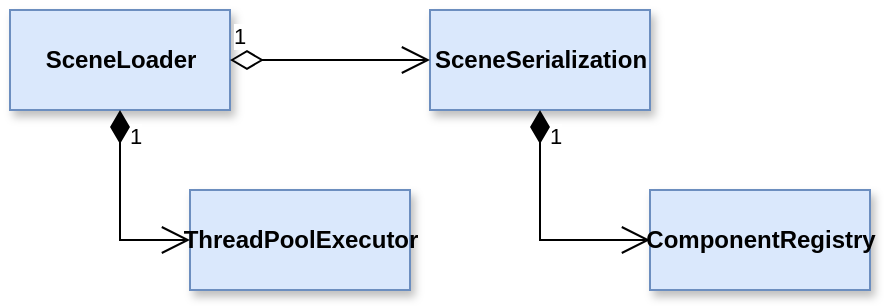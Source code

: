 <mxfile version="20.6.2" type="device" pages="3"><diagram id="tMH9aOabzaErOwwsEj9b" name="ページ1"><mxGraphModel dx="1550" dy="1234" grid="1" gridSize="10" guides="1" tooltips="1" connect="1" arrows="1" fold="1" page="1" pageScale="1" pageWidth="827" pageHeight="1169" math="0" shadow="0"><root><mxCell id="0"/><mxCell id="1" parent="0"/><mxCell id="bn_uPetIIjwD7vvWyb7a-1" value="SceneSerialization" style="html=1;fillColor=#dae8fc;strokeColor=#6c8ebf;fontStyle=1;shadow=1;" parent="1" vertex="1"><mxGeometry x="360" y="190" width="110" height="50" as="geometry"/></mxCell><mxCell id="bn_uPetIIjwD7vvWyb7a-2" value="ComponentRegistry" style="html=1;fillColor=#dae8fc;strokeColor=#6c8ebf;fontStyle=1;shadow=1;" parent="1" vertex="1"><mxGeometry x="470" y="280" width="110" height="50" as="geometry"/></mxCell><mxCell id="bn_uPetIIjwD7vvWyb7a-4" value="1" style="endArrow=open;html=1;endSize=12;startArrow=diamondThin;startSize=14;startFill=1;edgeStyle=orthogonalEdgeStyle;align=left;verticalAlign=top;rounded=0;elbow=vertical;" parent="1" source="bn_uPetIIjwD7vvWyb7a-1" target="bn_uPetIIjwD7vvWyb7a-2" edge="1"><mxGeometry x="-1" y="3" relative="1" as="geometry"><mxPoint x="440" y="310" as="sourcePoint"/><mxPoint x="600" y="310" as="targetPoint"/><Array as="points"><mxPoint x="415" y="305"/></Array></mxGeometry></mxCell><mxCell id="bn_uPetIIjwD7vvWyb7a-5" value="SceneLoader" style="html=1;fillColor=#dae8fc;strokeColor=#6c8ebf;fontStyle=1;shadow=1;" parent="1" vertex="1"><mxGeometry x="150" y="190" width="110" height="50" as="geometry"/></mxCell><mxCell id="bn_uPetIIjwD7vvWyb7a-6" value="1" style="endArrow=open;html=1;endSize=12;startArrow=diamondThin;startSize=14;startFill=0;edgeStyle=orthogonalEdgeStyle;align=left;verticalAlign=bottom;rounded=0;elbow=vertical;" parent="1" source="bn_uPetIIjwD7vvWyb7a-5" target="bn_uPetIIjwD7vvWyb7a-1" edge="1"><mxGeometry x="-1" y="3" relative="1" as="geometry"><mxPoint x="440" y="310" as="sourcePoint"/><mxPoint x="600" y="310" as="targetPoint"/></mxGeometry></mxCell><mxCell id="bn_uPetIIjwD7vvWyb7a-7" value="ThreadPoolExecutor" style="html=1;fillColor=#dae8fc;strokeColor=#6c8ebf;fontStyle=1;shadow=1;" parent="1" vertex="1"><mxGeometry x="240" y="280" width="110" height="50" as="geometry"/></mxCell><mxCell id="bn_uPetIIjwD7vvWyb7a-8" value="1" style="endArrow=open;html=1;endSize=12;startArrow=diamondThin;startSize=14;startFill=1;edgeStyle=orthogonalEdgeStyle;align=left;verticalAlign=top;rounded=0;elbow=vertical;" parent="1" source="bn_uPetIIjwD7vvWyb7a-5" target="bn_uPetIIjwD7vvWyb7a-7" edge="1"><mxGeometry x="-1" y="3" relative="1" as="geometry"><mxPoint x="330" y="380" as="sourcePoint"/><mxPoint x="490" y="380" as="targetPoint"/><Array as="points"><mxPoint x="205" y="305"/></Array></mxGeometry></mxCell></root></mxGraphModel></diagram><diagram id="lsjlEdWK4YIiSebPVF_P" name="Runtime vs serializable"><mxGraphModel dx="1550" dy="2403" grid="1" gridSize="10" guides="1" tooltips="1" connect="1" arrows="1" fold="1" page="1" pageScale="1" pageWidth="827" pageHeight="1169" math="0" shadow="0"><root><mxCell id="0"/><mxCell id="1" parent="0"/><mxCell id="n8vu50Pelt3z53HpjeEN-1" value="《Component》&lt;br&gt;TextRenderer" style="html=1;fillColor=#dae8fc;strokeColor=#6c8ebf;fontStyle=1;shadow=1;" parent="1" vertex="1"><mxGeometry x="160" y="200" width="110" height="50" as="geometry"/></mxCell><mxCell id="n8vu50Pelt3z53HpjeEN-2" value="《Resource》&lt;br&gt;Font" style="html=1;fillColor=#dae8fc;strokeColor=#6c8ebf;fontStyle=1;shadow=1;" parent="1" vertex="1"><mxGeometry x="200" y="440" width="110" height="50" as="geometry"/></mxCell><mxCell id="n8vu50Pelt3z53HpjeEN-3" value="text: string" style="html=1;fillColor=#dae8fc;strokeColor=#6c8ebf;fontStyle=1;shadow=1;" parent="1" vertex="1"><mxGeometry x="200" y="280" width="110" height="50" as="geometry"/></mxCell><mxCell id="n8vu50Pelt3z53HpjeEN-4" value="《Resource》&lt;br&gt;Material" style="html=1;fillColor=#dae8fc;strokeColor=#6c8ebf;fontStyle=1;shadow=1;" parent="1" vertex="1"><mxGeometry x="200" y="360" width="110" height="50" as="geometry"/></mxCell><mxCell id="n8vu50Pelt3z53HpjeEN-5" value="Base&lt;br&gt;SerializableComponent" style="html=1;fillColor=#dae8fc;strokeColor=#6c8ebf;fontStyle=1;shadow=1;" parent="1" vertex="1"><mxGeometry x="440" y="120" width="110" height="50" as="geometry"/></mxCell><mxCell id="n8vu50Pelt3z53HpjeEN-6" value="SerializableTextRenderer" style="html=1;fillColor=#dae8fc;strokeColor=#6c8ebf;fontStyle=1;shadow=1;" parent="1" vertex="1"><mxGeometry x="440" y="200" width="110" height="50" as="geometry"/></mxCell><mxCell id="n8vu50Pelt3z53HpjeEN-7" value="text: string" style="html=1;fillColor=#dae8fc;strokeColor=#6c8ebf;fontStyle=1;shadow=1;" parent="1" vertex="1"><mxGeometry x="480" y="280" width="110" height="50" as="geometry"/></mxCell><mxCell id="n8vu50Pelt3z53HpjeEN-8" value="materialName: string" style="html=1;fillColor=#dae8fc;strokeColor=#6c8ebf;fontStyle=1;shadow=1;" parent="1" vertex="1"><mxGeometry x="480" y="360" width="110" height="50" as="geometry"/></mxCell><mxCell id="n8vu50Pelt3z53HpjeEN-9" value="fontName: string" style="html=1;fillColor=#dae8fc;strokeColor=#6c8ebf;fontStyle=1;shadow=1;" parent="1" vertex="1"><mxGeometry x="480" y="440" width="110" height="50" as="geometry"/></mxCell><mxCell id="n8vu50Pelt3z53HpjeEN-10" value="SerializableSceneEntityNode" style="html=1;fillColor=#dae8fc;strokeColor=#6c8ebf;fontStyle=1;shadow=1;" parent="1" vertex="1"><mxGeometry x="400" y="40" width="110" height="50" as="geometry"/></mxCell><mxCell id="n8vu50Pelt3z53HpjeEN-11" value="SerializableSceneGraph" style="html=1;fillColor=#dae8fc;strokeColor=#6c8ebf;fontStyle=1;shadow=1;" parent="1" vertex="1"><mxGeometry x="359" y="-40" width="110" height="50" as="geometry"/></mxCell><mxCell id="n8vu50Pelt3z53HpjeEN-13" value="" style="endArrow=block;endSize=16;endFill=0;html=1;rounded=0;" parent="1" source="n8vu50Pelt3z53HpjeEN-6" target="n8vu50Pelt3z53HpjeEN-5" edge="1"><mxGeometry width="160" relative="1" as="geometry"><mxPoint x="670" y="240" as="sourcePoint"/><mxPoint x="490" y="190" as="targetPoint"/></mxGeometry></mxCell><mxCell id="n8vu50Pelt3z53HpjeEN-14" value="《Component》&lt;br&gt;TextRenderer" style="html=1;fillColor=#dae8fc;strokeColor=#6c8ebf;fontStyle=1;shadow=1;" parent="1" vertex="1"><mxGeometry x="720" y="200" width="110" height="50" as="geometry"/></mxCell><mxCell id="n8vu50Pelt3z53HpjeEN-15" value="《Resource》&lt;br&gt;Font" style="html=1;fillColor=#dae8fc;strokeColor=#6c8ebf;fontStyle=1;shadow=1;" parent="1" vertex="1"><mxGeometry x="760" y="440" width="110" height="50" as="geometry"/></mxCell><mxCell id="n8vu50Pelt3z53HpjeEN-16" value="text: string" style="html=1;fillColor=#dae8fc;strokeColor=#6c8ebf;fontStyle=1;shadow=1;" parent="1" vertex="1"><mxGeometry x="760" y="280" width="110" height="50" as="geometry"/></mxCell><mxCell id="n8vu50Pelt3z53HpjeEN-17" value="《Resource》&lt;br&gt;Material" style="html=1;fillColor=#dae8fc;strokeColor=#6c8ebf;fontStyle=1;shadow=1;" parent="1" vertex="1"><mxGeometry x="760" y="360" width="110" height="50" as="geometry"/></mxCell><mxCell id="n8vu50Pelt3z53HpjeEN-18" value="Base&lt;br&gt;SerializableComponent" style="html=1;fillColor=#dae8fc;strokeColor=#6c8ebf;fontStyle=1;shadow=1;" parent="1" vertex="1"><mxGeometry x="1000" y="120" width="110" height="50" as="geometry"/></mxCell><mxCell id="n8vu50Pelt3z53HpjeEN-19" value="SerializableTextRenderer" style="html=1;fillColor=#dae8fc;strokeColor=#6c8ebf;fontStyle=1;shadow=1;" parent="1" vertex="1"><mxGeometry x="1000" y="200" width="110" height="50" as="geometry"/></mxCell><mxCell id="n8vu50Pelt3z53HpjeEN-23" value="SerializableSceneEntityNode" style="html=1;fillColor=#dae8fc;strokeColor=#6c8ebf;fontStyle=1;shadow=1;" parent="1" vertex="1"><mxGeometry x="960" y="40" width="110" height="50" as="geometry"/></mxCell><mxCell id="n8vu50Pelt3z53HpjeEN-24" value="SerializableSceneGraph" style="html=1;fillColor=#dae8fc;strokeColor=#6c8ebf;fontStyle=1;shadow=1;" parent="1" vertex="1"><mxGeometry x="920" y="-40" width="110" height="50" as="geometry"/></mxCell><mxCell id="n8vu50Pelt3z53HpjeEN-25" value="" style="endArrow=block;endSize=16;endFill=0;html=1;rounded=0;" parent="1" source="n8vu50Pelt3z53HpjeEN-19" target="n8vu50Pelt3z53HpjeEN-18" edge="1"><mxGeometry width="160" relative="1" as="geometry"><mxPoint x="1230" y="245" as="sourcePoint"/><mxPoint x="1050" y="195" as="targetPoint"/></mxGeometry></mxCell><mxCell id="n8vu50Pelt3z53HpjeEN-26" value="text: string" style="html=1;fillColor=#dae8fc;strokeColor=#6c8ebf;fontStyle=1;shadow=1;" parent="1" vertex="1"><mxGeometry x="1280" y="280" width="110" height="50" as="geometry"/></mxCell><mxCell id="n8vu50Pelt3z53HpjeEN-27" value="materialName: string" style="html=1;fillColor=#dae8fc;strokeColor=#6c8ebf;fontStyle=1;shadow=1;" parent="1" vertex="1"><mxGeometry x="1280" y="360" width="110" height="50" as="geometry"/></mxCell><mxCell id="n8vu50Pelt3z53HpjeEN-28" value="fontName: string" style="html=1;fillColor=#dae8fc;strokeColor=#6c8ebf;fontStyle=1;shadow=1;" parent="1" vertex="1"><mxGeometry x="1280" y="440" width="110" height="50" as="geometry"/></mxCell><mxCell id="n8vu50Pelt3z53HpjeEN-29" value="File" style="html=1;fillColor=#dae8fc;strokeColor=#6c8ebf;fontStyle=1;shadow=1;" parent="1" vertex="1"><mxGeometry x="1241" y="200" width="110" height="50" as="geometry"/></mxCell><mxCell id="n8vu50Pelt3z53HpjeEN-30" value="《Resource》&lt;br&gt;Font" style="html=1;fillColor=#dae8fc;strokeColor=#6c8ebf;fontStyle=1;shadow=1;" parent="1" vertex="1"><mxGeometry x="1040" y="440" width="110" height="50" as="geometry"/></mxCell><mxCell id="n8vu50Pelt3z53HpjeEN-31" value="text: string" style="html=1;fillColor=#dae8fc;strokeColor=#6c8ebf;fontStyle=1;shadow=1;" parent="1" vertex="1"><mxGeometry x="1040" y="280" width="110" height="50" as="geometry"/></mxCell><mxCell id="n8vu50Pelt3z53HpjeEN-32" value="《Resource》&lt;br&gt;Material" style="html=1;fillColor=#dae8fc;strokeColor=#6c8ebf;fontStyle=1;shadow=1;" parent="1" vertex="1"><mxGeometry x="1040" y="360" width="110" height="50" as="geometry"/></mxCell><mxCell id="n8vu50Pelt3z53HpjeEN-33" value="Runtimeで動くものと、アーカイブの目的で動くものとで役割は違う。&lt;br&gt;ので分けるのがいい？" style="shape=note;size=15;align=left;spacingLeft=10;html=1;whiteSpace=wrap;shadow=1;fillColor=#fff2cc;strokeColor=#d6b656;" parent="1" vertex="1"><mxGeometry x="870" y="555" width="150" height="85" as="geometry"/></mxCell></root></mxGraphModel></diagram><diagram id="aQC1nHCijLq52nqDh8zJ" name="ページ3"><mxGraphModel dx="1069" dy="851" grid="1" gridSize="10" guides="1" tooltips="1" connect="1" arrows="1" fold="1" page="1" pageScale="1" pageWidth="4681" pageHeight="3300" math="0" shadow="0"><root><mxCell id="0"/><mxCell id="1" parent="0"/><mxCell id="2LIXHvm_hQ-yeGm1Y8v2-1" value="Entity" style="html=1;fillColor=#f5f5f5;strokeColor=#666666;fontStyle=1;shadow=1;fontColor=#333333;" vertex="1" parent="1"><mxGeometry x="550" y="490" width="170" height="30" as="geometry"/></mxCell><mxCell id="2LIXHvm_hQ-yeGm1Y8v2-2" value="Transform" style="html=1;fillColor=#dae8fc;strokeColor=#6c8ebf;fontStyle=1;shadow=1;" vertex="1" parent="1"><mxGeometry x="630" y="560" width="110" height="30" as="geometry"/></mxCell><mxCell id="2LIXHvm_hQ-yeGm1Y8v2-3" value="Name" style="html=1;fillColor=#dae8fc;strokeColor=#6c8ebf;fontStyle=1;shadow=1;" vertex="1" parent="1"><mxGeometry x="630" y="610" width="110" height="30" as="geometry"/></mxCell><mxCell id="2LIXHvm_hQ-yeGm1Y8v2-4" value="Prefab" style="html=1;fillColor=#dae8fc;strokeColor=#6c8ebf;fontStyle=1;shadow=1;" vertex="1" parent="1"><mxGeometry x="630" y="660" width="110" height="30" as="geometry"/></mxCell><mxCell id="2LIXHvm_hQ-yeGm1Y8v2-5" value="SerializableEntity" style="html=1;fillColor=#f5f5f5;strokeColor=#666666;fontStyle=1;shadow=1;fontColor=#333333;" vertex="1" parent="1"><mxGeometry x="930" y="490" width="170" height="30" as="geometry"/></mxCell><mxCell id="2LIXHvm_hQ-yeGm1Y8v2-6" value="Transform" style="html=1;fillColor=#dae8fc;strokeColor=#6c8ebf;fontStyle=1;shadow=1;" vertex="1" parent="1"><mxGeometry x="1030" y="560" width="110" height="30" as="geometry"/></mxCell><mxCell id="2LIXHvm_hQ-yeGm1Y8v2-7" value="Name" style="html=1;fillColor=#dae8fc;strokeColor=#6c8ebf;fontStyle=1;shadow=1;" vertex="1" parent="1"><mxGeometry x="1030" y="610" width="110" height="30" as="geometry"/></mxCell><mxCell id="2LIXHvm_hQ-yeGm1Y8v2-8" value="Prefab" style="html=1;fillColor=#dae8fc;strokeColor=#6c8ebf;fontStyle=1;shadow=1;" vertex="1" parent="1"><mxGeometry x="1030" y="660" width="110" height="30" as="geometry"/></mxCell><mxCell id="2LIXHvm_hQ-yeGm1Y8v2-9" value="SerializableEntity" style="html=1;fillColor=#f5f5f5;strokeColor=#666666;fontStyle=1;shadow=1;fontColor=#333333;" vertex="1" parent="1"><mxGeometry x="980" y="780" width="170" height="30" as="geometry"/></mxCell><mxCell id="41K_PJABwhhiE8P7huGb-1" value="" style="endArrow=open;html=1;endSize=12;startArrow=diamondThin;startSize=14;startFill=1;edgeStyle=orthogonalEdgeStyle;align=left;verticalAlign=bottom;rounded=0;fillColor=#dae8fc;strokeColor=#6c8ebf;" edge="1" parent="1" source="2LIXHvm_hQ-yeGm1Y8v2-1" target="2LIXHvm_hQ-yeGm1Y8v2-2"><mxGeometry x="-1" y="3" relative="1" as="geometry"><mxPoint x="710" y="630" as="sourcePoint"/><mxPoint x="870" y="630" as="targetPoint"/><Array as="points"><mxPoint x="600" y="575"/></Array></mxGeometry></mxCell><mxCell id="41K_PJABwhhiE8P7huGb-2" value="" style="endArrow=open;html=1;endSize=12;startArrow=diamondThin;startSize=14;startFill=1;edgeStyle=orthogonalEdgeStyle;align=left;verticalAlign=bottom;rounded=0;fillColor=#dae8fc;strokeColor=#6c8ebf;" edge="1" parent="1" source="2LIXHvm_hQ-yeGm1Y8v2-1" target="2LIXHvm_hQ-yeGm1Y8v2-3"><mxGeometry x="-1" y="3" relative="1" as="geometry"><mxPoint x="710" y="630" as="sourcePoint"/><mxPoint x="870" y="630" as="targetPoint"/><Array as="points"><mxPoint x="600" y="625"/></Array></mxGeometry></mxCell><mxCell id="41K_PJABwhhiE8P7huGb-3" value="" style="endArrow=open;html=1;endSize=12;startArrow=diamondThin;startSize=14;startFill=1;edgeStyle=orthogonalEdgeStyle;align=left;verticalAlign=bottom;rounded=0;fillColor=#dae8fc;strokeColor=#6c8ebf;" edge="1" parent="1" source="2LIXHvm_hQ-yeGm1Y8v2-1" target="2LIXHvm_hQ-yeGm1Y8v2-4"><mxGeometry x="-1" y="3" relative="1" as="geometry"><mxPoint x="710" y="630" as="sourcePoint"/><mxPoint x="870" y="630" as="targetPoint"/><Array as="points"><mxPoint x="600" y="675"/></Array></mxGeometry></mxCell><mxCell id="41K_PJABwhhiE8P7huGb-4" value="" style="endArrow=open;html=1;endSize=12;startArrow=diamondThin;startSize=14;startFill=1;edgeStyle=orthogonalEdgeStyle;align=left;verticalAlign=bottom;rounded=0;fillColor=#dae8fc;strokeColor=#6c8ebf;" edge="1" parent="1" source="2LIXHvm_hQ-yeGm1Y8v2-5" target="2LIXHvm_hQ-yeGm1Y8v2-6"><mxGeometry x="-1" y="3" relative="1" as="geometry"><mxPoint x="710" y="630" as="sourcePoint"/><mxPoint x="870" y="630" as="targetPoint"/><Array as="points"><mxPoint x="1000" y="570"/><mxPoint x="1000" y="570"/></Array></mxGeometry></mxCell><mxCell id="41K_PJABwhhiE8P7huGb-5" value="" style="endArrow=open;html=1;endSize=12;startArrow=diamondThin;startSize=14;startFill=1;edgeStyle=orthogonalEdgeStyle;align=left;verticalAlign=bottom;rounded=0;fillColor=#dae8fc;strokeColor=#6c8ebf;" edge="1" parent="1" source="2LIXHvm_hQ-yeGm1Y8v2-5" target="2LIXHvm_hQ-yeGm1Y8v2-7"><mxGeometry x="-1" y="3" relative="1" as="geometry"><mxPoint x="710" y="630" as="sourcePoint"/><mxPoint x="870" y="630" as="targetPoint"/><Array as="points"><mxPoint x="1000" y="625"/></Array></mxGeometry></mxCell><mxCell id="41K_PJABwhhiE8P7huGb-6" value="" style="endArrow=open;html=1;endSize=12;startArrow=diamondThin;startSize=14;startFill=1;edgeStyle=orthogonalEdgeStyle;align=left;verticalAlign=bottom;rounded=0;fillColor=#dae8fc;strokeColor=#6c8ebf;" edge="1" parent="1" source="2LIXHvm_hQ-yeGm1Y8v2-5" target="2LIXHvm_hQ-yeGm1Y8v2-8"><mxGeometry x="-1" y="3" relative="1" as="geometry"><mxPoint x="710" y="630" as="sourcePoint"/><mxPoint x="870" y="630" as="targetPoint"/><Array as="points"><mxPoint x="1000" y="675"/></Array></mxGeometry></mxCell><mxCell id="41K_PJABwhhiE8P7huGb-7" value="" style="endArrow=open;html=1;endSize=12;startArrow=diamondThin;startSize=14;startFill=1;edgeStyle=orthogonalEdgeStyle;align=left;verticalAlign=bottom;rounded=0;fillColor=#f5f5f5;strokeColor=#666666;" edge="1" parent="1" source="2LIXHvm_hQ-yeGm1Y8v2-5" target="2LIXHvm_hQ-yeGm1Y8v2-9"><mxGeometry x="-1" y="3" relative="1" as="geometry"><mxPoint x="710" y="630" as="sourcePoint"/><mxPoint x="870" y="630" as="targetPoint"/><Array as="points"><mxPoint x="960" y="760"/><mxPoint x="960" y="760"/></Array></mxGeometry></mxCell><mxCell id="41K_PJABwhhiE8P7huGb-8" value="MeshRenderer" style="html=1;fillColor=#dae8fc;strokeColor=#6c8ebf;fontStyle=1;shadow=1;" vertex="1" parent="1"><mxGeometry x="1030" y="710" width="110" height="30" as="geometry"/></mxCell><mxCell id="41K_PJABwhhiE8P7huGb-9" value="" style="endArrow=open;html=1;endSize=12;startArrow=diamondThin;startSize=14;startFill=1;edgeStyle=orthogonalEdgeStyle;align=left;verticalAlign=bottom;rounded=0;fillColor=#dae8fc;strokeColor=#6c8ebf;" edge="1" parent="1" source="2LIXHvm_hQ-yeGm1Y8v2-5" target="41K_PJABwhhiE8P7huGb-8"><mxGeometry x="-1" y="3" relative="1" as="geometry"><mxPoint x="710" y="630" as="sourcePoint"/><mxPoint x="870" y="630" as="targetPoint"/><Array as="points"><mxPoint x="1000" y="725"/></Array></mxGeometry></mxCell><mxCell id="41K_PJABwhhiE8P7huGb-17" value="SerializableEntity" style="html=1;fillColor=#f5f5f5;strokeColor=#666666;fontStyle=1;shadow=1;fontColor=#333333;" vertex="1" parent="1"><mxGeometry x="550" y="840" width="170" height="30" as="geometry"/></mxCell><mxCell id="41K_PJABwhhiE8P7huGb-18" value="Transform" style="html=1;fillColor=#dae8fc;strokeColor=#6c8ebf;fontStyle=1;shadow=1;" vertex="1" parent="1"><mxGeometry x="650" y="910" width="110" height="30" as="geometry"/></mxCell><mxCell id="41K_PJABwhhiE8P7huGb-19" value="Name" style="html=1;fillColor=#dae8fc;strokeColor=#6c8ebf;fontStyle=1;shadow=1;" vertex="1" parent="1"><mxGeometry x="650" y="960" width="110" height="30" as="geometry"/></mxCell><mxCell id="41K_PJABwhhiE8P7huGb-20" value="Prefab" style="html=1;fillColor=#dae8fc;strokeColor=#6c8ebf;fontStyle=1;shadow=1;" vertex="1" parent="1"><mxGeometry x="650" y="1010" width="110" height="30" as="geometry"/></mxCell><mxCell id="41K_PJABwhhiE8P7huGb-21" value="SerializableEntity" style="html=1;fillColor=#e1d5e7;strokeColor=#9673a6;fontStyle=1;shadow=1;" vertex="1" parent="1"><mxGeometry x="600" y="1130" width="170" height="30" as="geometry"/></mxCell><mxCell id="41K_PJABwhhiE8P7huGb-22" value="" style="endArrow=open;html=1;endSize=12;startArrow=diamondThin;startSize=14;startFill=1;edgeStyle=orthogonalEdgeStyle;align=left;verticalAlign=bottom;rounded=0;fillColor=#dae8fc;strokeColor=#6c8ebf;" edge="1" source="41K_PJABwhhiE8P7huGb-17" target="41K_PJABwhhiE8P7huGb-18" parent="1"><mxGeometry x="-1" y="3" relative="1" as="geometry"><mxPoint x="330" y="980" as="sourcePoint"/><mxPoint x="490" y="980" as="targetPoint"/><Array as="points"><mxPoint x="620" y="920"/><mxPoint x="620" y="920"/></Array></mxGeometry></mxCell><mxCell id="41K_PJABwhhiE8P7huGb-23" value="" style="endArrow=open;html=1;endSize=12;startArrow=diamondThin;startSize=14;startFill=1;edgeStyle=orthogonalEdgeStyle;align=left;verticalAlign=bottom;rounded=0;fillColor=#dae8fc;strokeColor=#6c8ebf;" edge="1" source="41K_PJABwhhiE8P7huGb-17" target="41K_PJABwhhiE8P7huGb-19" parent="1"><mxGeometry x="-1" y="3" relative="1" as="geometry"><mxPoint x="330" y="980" as="sourcePoint"/><mxPoint x="490" y="980" as="targetPoint"/><Array as="points"><mxPoint x="620" y="975"/></Array></mxGeometry></mxCell><mxCell id="41K_PJABwhhiE8P7huGb-24" value="" style="endArrow=open;html=1;endSize=12;startArrow=diamondThin;startSize=14;startFill=1;edgeStyle=orthogonalEdgeStyle;align=left;verticalAlign=bottom;rounded=0;fillColor=#dae8fc;strokeColor=#6c8ebf;" edge="1" source="41K_PJABwhhiE8P7huGb-17" target="41K_PJABwhhiE8P7huGb-20" parent="1"><mxGeometry x="-1" y="3" relative="1" as="geometry"><mxPoint x="330" y="980" as="sourcePoint"/><mxPoint x="490" y="980" as="targetPoint"/><Array as="points"><mxPoint x="620" y="1025"/></Array></mxGeometry></mxCell><mxCell id="41K_PJABwhhiE8P7huGb-25" value="" style="endArrow=open;html=1;endSize=12;startArrow=diamondThin;startSize=14;startFill=1;edgeStyle=orthogonalEdgeStyle;align=left;verticalAlign=bottom;rounded=0;fillColor=#f5f5f5;strokeColor=#666666;" edge="1" source="41K_PJABwhhiE8P7huGb-17" target="41K_PJABwhhiE8P7huGb-21" parent="1"><mxGeometry x="-1" y="3" relative="1" as="geometry"><mxPoint x="330" y="980" as="sourcePoint"/><mxPoint x="490" y="980" as="targetPoint"/><Array as="points"><mxPoint x="580" y="1110"/><mxPoint x="580" y="1110"/></Array></mxGeometry></mxCell><mxCell id="41K_PJABwhhiE8P7huGb-26" value="MeshRenderer" style="html=1;fillColor=#e1d5e7;strokeColor=#9673a6;fontStyle=1;shadow=1;" vertex="1" parent="1"><mxGeometry x="650" y="1060" width="110" height="30" as="geometry"/></mxCell><mxCell id="41K_PJABwhhiE8P7huGb-27" value="" style="endArrow=open;html=1;endSize=12;startArrow=diamondThin;startSize=14;startFill=1;edgeStyle=orthogonalEdgeStyle;align=left;verticalAlign=bottom;rounded=0;fillColor=#dae8fc;strokeColor=#6c8ebf;" edge="1" source="41K_PJABwhhiE8P7huGb-17" target="41K_PJABwhhiE8P7huGb-26" parent="1"><mxGeometry x="-1" y="3" relative="1" as="geometry"><mxPoint x="330" y="980" as="sourcePoint"/><mxPoint x="490" y="980" as="targetPoint"/><Array as="points"><mxPoint x="620" y="1075"/></Array></mxGeometry></mxCell><mxCell id="41K_PJABwhhiE8P7huGb-28" value="" style="shape=flexArrow;endArrow=classic;html=1;rounded=0;" edge="1" parent="1"><mxGeometry width="50" height="50" relative="1" as="geometry"><mxPoint x="670" y="740" as="sourcePoint"/><mxPoint x="670" y="800" as="targetPoint"/></mxGeometry></mxCell><mxCell id="41K_PJABwhhiE8P7huGb-29" value="Load" style="text;html=1;align=center;verticalAlign=middle;resizable=0;points=[];autosize=1;strokeColor=none;fillColor=none;" vertex="1" parent="1"><mxGeometry x="680" y="750" width="50" height="30" as="geometry"/></mxCell></root></mxGraphModel></diagram></mxfile>